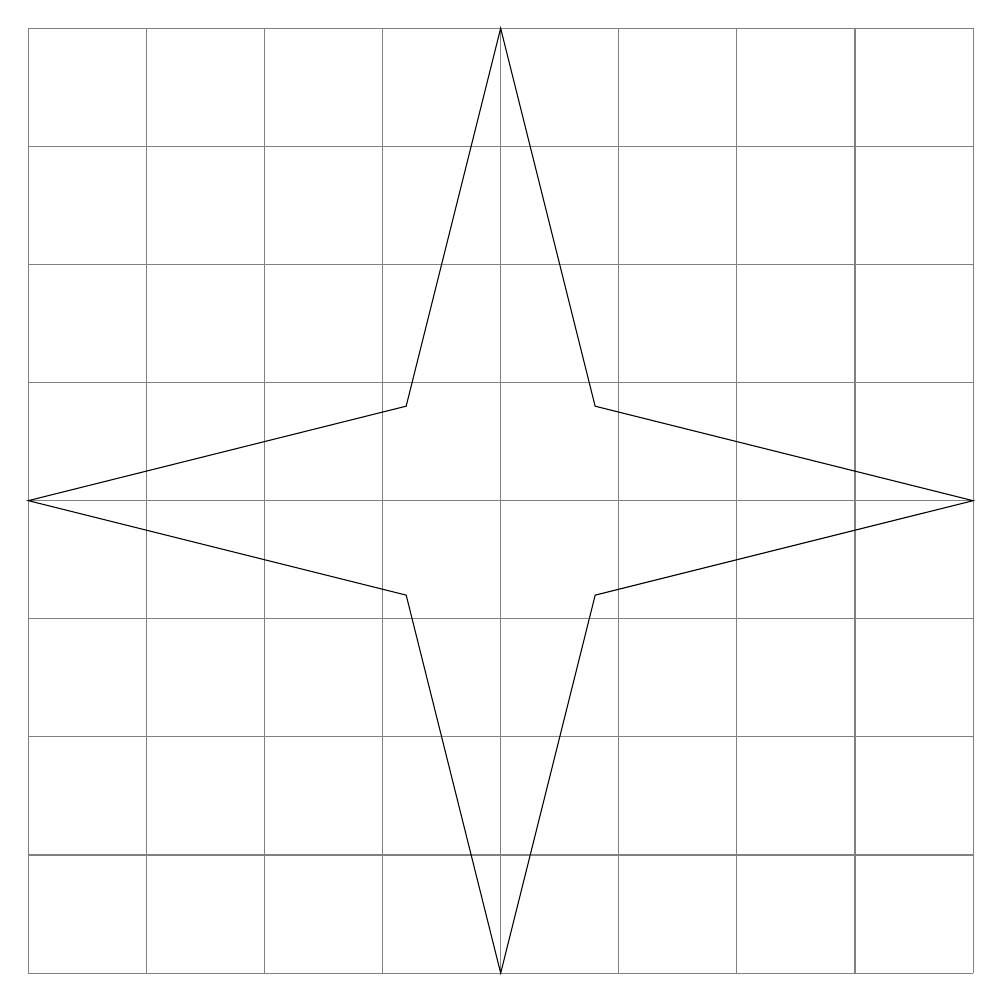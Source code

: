 \begin{tikzpicture}[scale=6]
\draw[step=0.25cm,color=gray] (-1,-1) grid (1,1);
\draw (1,0) -- (0.2,0.2) -- (0,1) -- (-0.2,0.2) -- (-1,0)
  -- (-0.2,-0.2) -- (0,-1) -- (0.2,-0.2) -- cycle;
\end{tikzpicture}